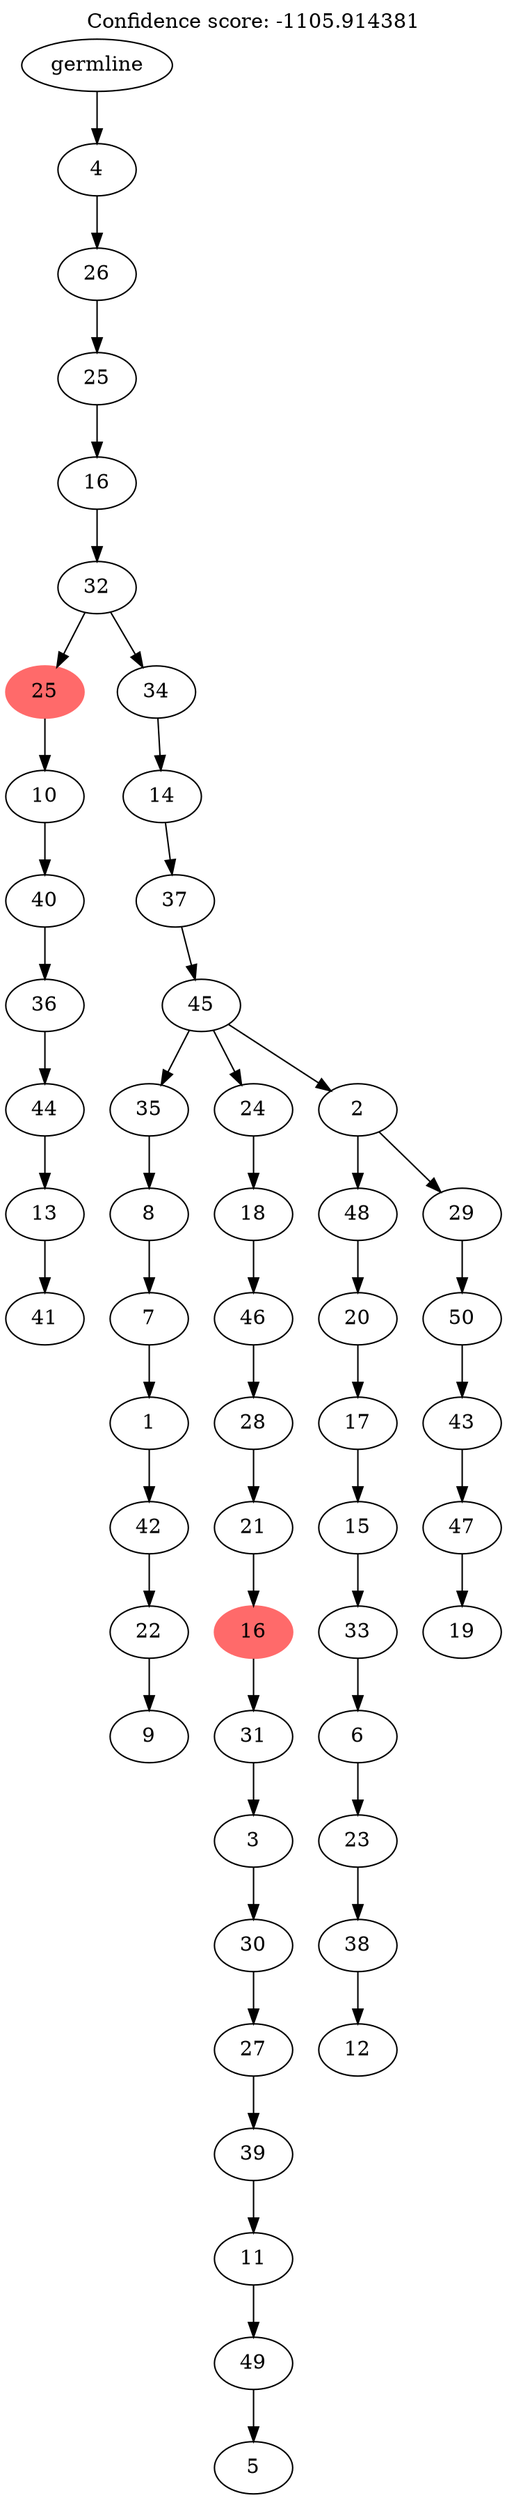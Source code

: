 digraph g {
	"51" -> "52";
	"52" [label="41"];
	"50" -> "51";
	"51" [label="13"];
	"49" -> "50";
	"50" [label="44"];
	"48" -> "49";
	"49" [label="36"];
	"47" -> "48";
	"48" [label="40"];
	"46" -> "47";
	"47" [label="10"];
	"44" -> "45";
	"45" [label="9"];
	"43" -> "44";
	"44" [label="22"];
	"42" -> "43";
	"43" [label="42"];
	"41" -> "42";
	"42" [label="1"];
	"40" -> "41";
	"41" [label="7"];
	"39" -> "40";
	"40" [label="8"];
	"37" -> "38";
	"38" [label="5"];
	"36" -> "37";
	"37" [label="49"];
	"35" -> "36";
	"36" [label="11"];
	"34" -> "35";
	"35" [label="39"];
	"33" -> "34";
	"34" [label="27"];
	"32" -> "33";
	"33" [label="30"];
	"31" -> "32";
	"32" [label="3"];
	"30" -> "31";
	"31" [label="31"];
	"29" -> "30";
	"30" [color=indianred1, style=filled, label="16"];
	"28" -> "29";
	"29" [label="21"];
	"27" -> "28";
	"28" [label="28"];
	"26" -> "27";
	"27" [label="46"];
	"25" -> "26";
	"26" [label="18"];
	"23" -> "24";
	"24" [label="12"];
	"22" -> "23";
	"23" [label="38"];
	"21" -> "22";
	"22" [label="23"];
	"20" -> "21";
	"21" [label="6"];
	"19" -> "20";
	"20" [label="33"];
	"18" -> "19";
	"19" [label="15"];
	"17" -> "18";
	"18" [label="17"];
	"16" -> "17";
	"17" [label="20"];
	"14" -> "15";
	"15" [label="19"];
	"13" -> "14";
	"14" [label="47"];
	"12" -> "13";
	"13" [label="43"];
	"11" -> "12";
	"12" [label="50"];
	"10" -> "11";
	"11" [label="29"];
	"10" -> "16";
	"16" [label="48"];
	"9" -> "10";
	"10" [label="2"];
	"9" -> "25";
	"25" [label="24"];
	"9" -> "39";
	"39" [label="35"];
	"8" -> "9";
	"9" [label="45"];
	"7" -> "8";
	"8" [label="37"];
	"6" -> "7";
	"7" [label="14"];
	"5" -> "6";
	"6" [label="34"];
	"5" -> "46";
	"46" [color=indianred1, style=filled, label="25"];
	"4" -> "5";
	"5" [label="32"];
	"3" -> "4";
	"4" [label="16"];
	"2" -> "3";
	"3" [label="25"];
	"1" -> "2";
	"2" [label="26"];
	"0" -> "1";
	"1" [label="4"];
	"0" [label="germline"];
	labelloc="t";
	label="Confidence score: -1105.914381";
}
